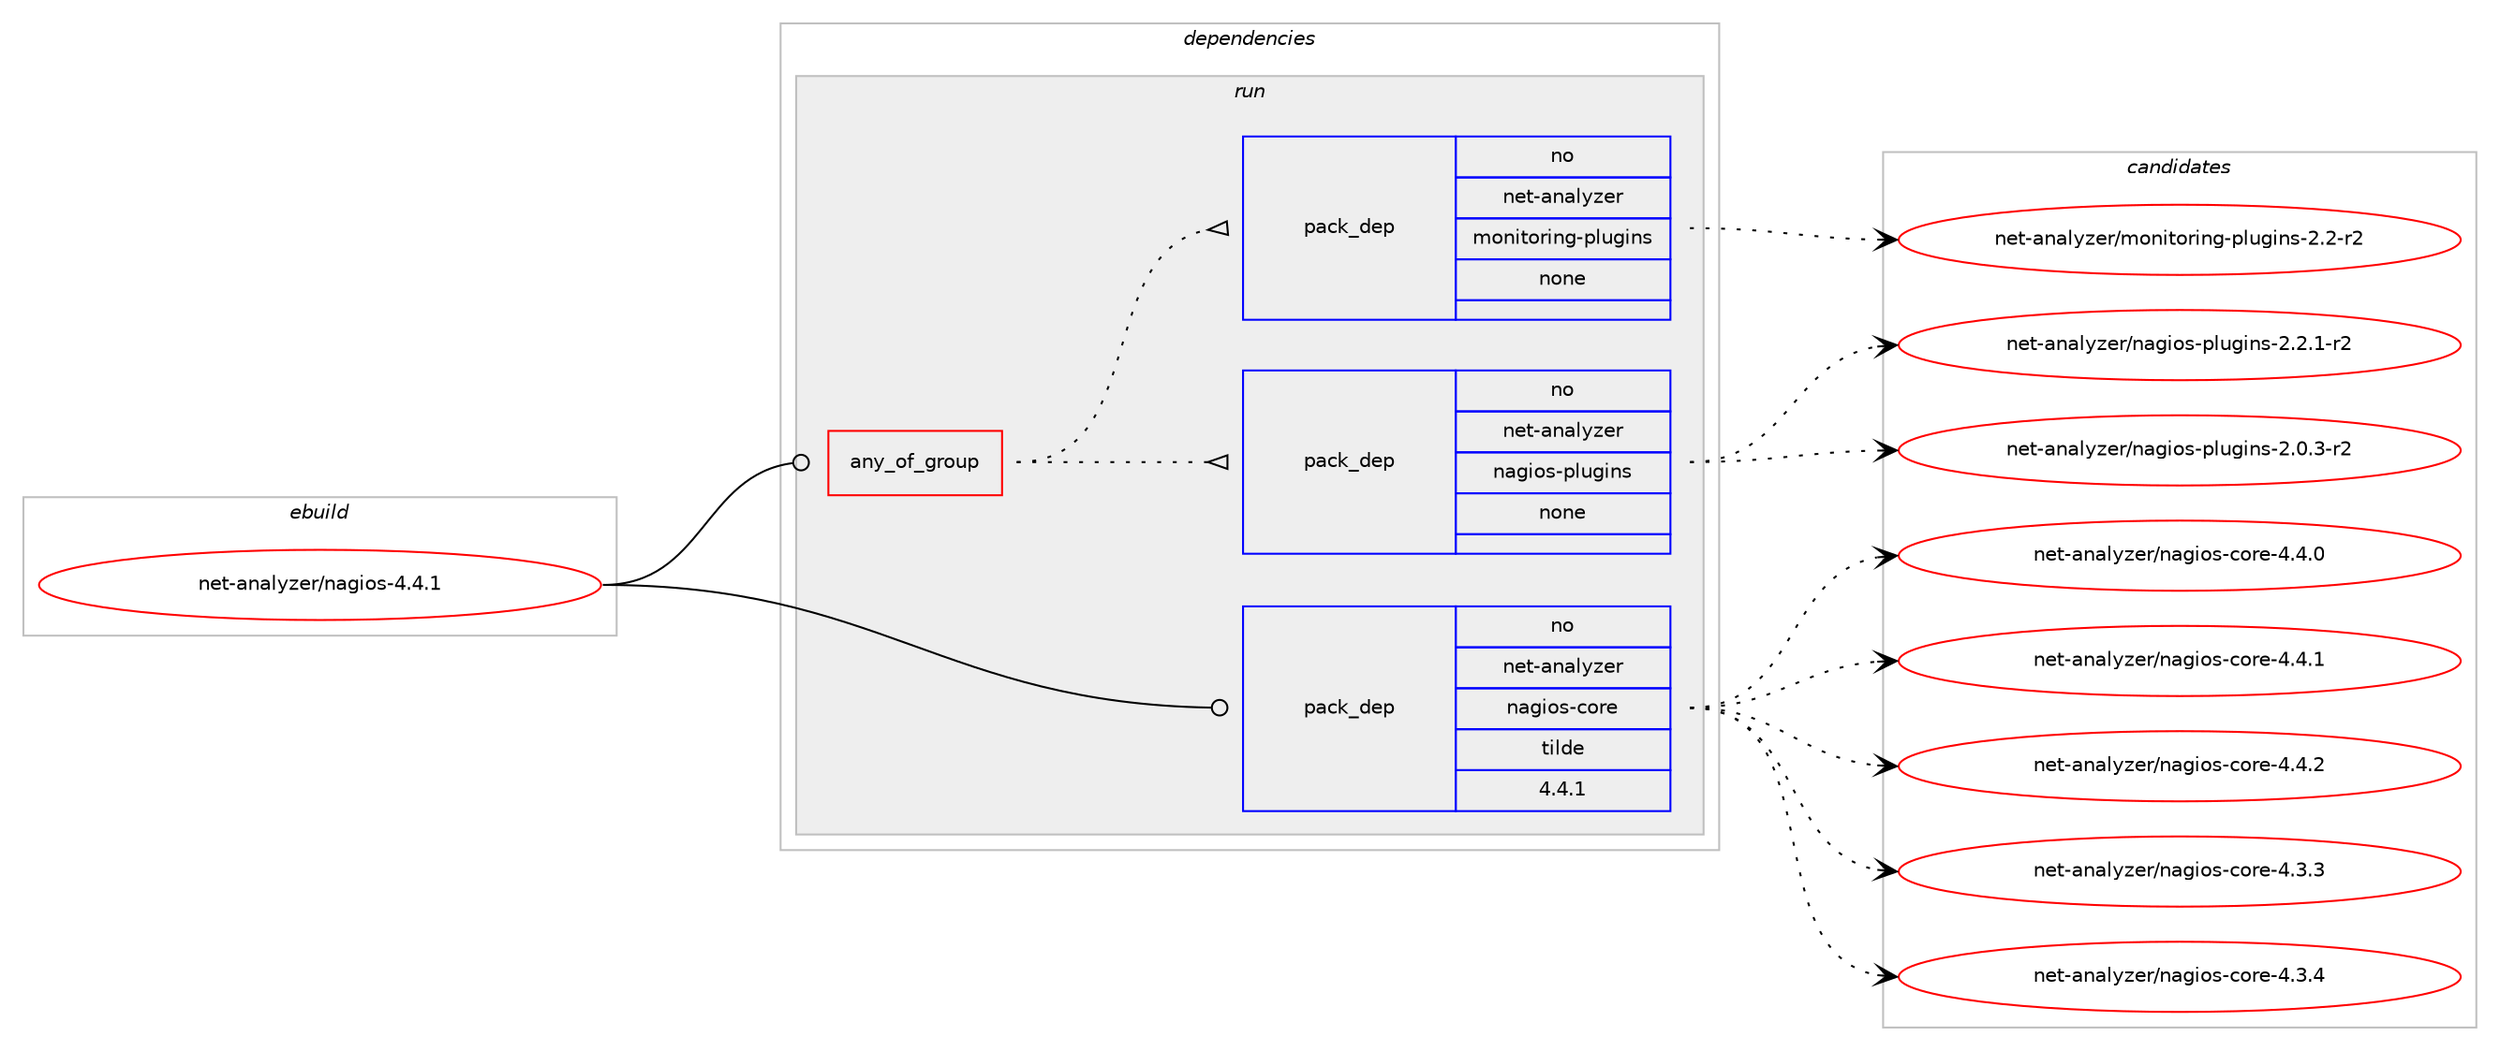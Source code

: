 digraph prolog {

# *************
# Graph options
# *************

newrank=true;
concentrate=true;
compound=true;
graph [rankdir=LR,fontname=Helvetica,fontsize=10,ranksep=1.5];#, ranksep=2.5, nodesep=0.2];
edge  [arrowhead=vee];
node  [fontname=Helvetica,fontsize=10];

# **********
# The ebuild
# **********

subgraph cluster_leftcol {
color=gray;
rank=same;
label=<<i>ebuild</i>>;
id [label="net-analyzer/nagios-4.4.1", color=red, width=4, href="../net-analyzer/nagios-4.4.1.svg"];
}

# ****************
# The dependencies
# ****************

subgraph cluster_midcol {
color=gray;
label=<<i>dependencies</i>>;
subgraph cluster_compile {
fillcolor="#eeeeee";
style=filled;
label=<<i>compile</i>>;
}
subgraph cluster_compileandrun {
fillcolor="#eeeeee";
style=filled;
label=<<i>compile and run</i>>;
}
subgraph cluster_run {
fillcolor="#eeeeee";
style=filled;
label=<<i>run</i>>;
subgraph any148 {
dependency8905 [label=<<TABLE BORDER="0" CELLBORDER="1" CELLSPACING="0" CELLPADDING="4"><TR><TD CELLPADDING="10">any_of_group</TD></TR></TABLE>>, shape=none, color=red];subgraph pack5790 {
dependency8906 [label=<<TABLE BORDER="0" CELLBORDER="1" CELLSPACING="0" CELLPADDING="4" WIDTH="220"><TR><TD ROWSPAN="6" CELLPADDING="30">pack_dep</TD></TR><TR><TD WIDTH="110">no</TD></TR><TR><TD>net-analyzer</TD></TR><TR><TD>nagios-plugins</TD></TR><TR><TD>none</TD></TR><TR><TD></TD></TR></TABLE>>, shape=none, color=blue];
}
dependency8905:e -> dependency8906:w [weight=20,style="dotted",arrowhead="oinv"];
subgraph pack5791 {
dependency8907 [label=<<TABLE BORDER="0" CELLBORDER="1" CELLSPACING="0" CELLPADDING="4" WIDTH="220"><TR><TD ROWSPAN="6" CELLPADDING="30">pack_dep</TD></TR><TR><TD WIDTH="110">no</TD></TR><TR><TD>net-analyzer</TD></TR><TR><TD>monitoring-plugins</TD></TR><TR><TD>none</TD></TR><TR><TD></TD></TR></TABLE>>, shape=none, color=blue];
}
dependency8905:e -> dependency8907:w [weight=20,style="dotted",arrowhead="oinv"];
}
id:e -> dependency8905:w [weight=20,style="solid",arrowhead="odot"];
subgraph pack5792 {
dependency8908 [label=<<TABLE BORDER="0" CELLBORDER="1" CELLSPACING="0" CELLPADDING="4" WIDTH="220"><TR><TD ROWSPAN="6" CELLPADDING="30">pack_dep</TD></TR><TR><TD WIDTH="110">no</TD></TR><TR><TD>net-analyzer</TD></TR><TR><TD>nagios-core</TD></TR><TR><TD>tilde</TD></TR><TR><TD>4.4.1</TD></TR></TABLE>>, shape=none, color=blue];
}
id:e -> dependency8908:w [weight=20,style="solid",arrowhead="odot"];
}
}

# **************
# The candidates
# **************

subgraph cluster_choices {
rank=same;
color=gray;
label=<<i>candidates</i>>;

subgraph choice5790 {
color=black;
nodesep=1;
choice1101011164597110971081211221011144711097103105111115451121081171031051101154550464846514511450 [label="net-analyzer/nagios-plugins-2.0.3-r2", color=red, width=4,href="../net-analyzer/nagios-plugins-2.0.3-r2.svg"];
choice1101011164597110971081211221011144711097103105111115451121081171031051101154550465046494511450 [label="net-analyzer/nagios-plugins-2.2.1-r2", color=red, width=4,href="../net-analyzer/nagios-plugins-2.2.1-r2.svg"];
dependency8906:e -> choice1101011164597110971081211221011144711097103105111115451121081171031051101154550464846514511450:w [style=dotted,weight="100"];
dependency8906:e -> choice1101011164597110971081211221011144711097103105111115451121081171031051101154550465046494511450:w [style=dotted,weight="100"];
}
subgraph choice5791 {
color=black;
nodesep=1;
choice1101011164597110971081211221011144710911111010511611111410511010345112108117103105110115455046504511450 [label="net-analyzer/monitoring-plugins-2.2-r2", color=red, width=4,href="../net-analyzer/monitoring-plugins-2.2-r2.svg"];
dependency8907:e -> choice1101011164597110971081211221011144710911111010511611111410511010345112108117103105110115455046504511450:w [style=dotted,weight="100"];
}
subgraph choice5792 {
color=black;
nodesep=1;
choice11010111645971109710812112210111447110971031051111154599111114101455246514651 [label="net-analyzer/nagios-core-4.3.3", color=red, width=4,href="../net-analyzer/nagios-core-4.3.3.svg"];
choice11010111645971109710812112210111447110971031051111154599111114101455246514652 [label="net-analyzer/nagios-core-4.3.4", color=red, width=4,href="../net-analyzer/nagios-core-4.3.4.svg"];
choice11010111645971109710812112210111447110971031051111154599111114101455246524648 [label="net-analyzer/nagios-core-4.4.0", color=red, width=4,href="../net-analyzer/nagios-core-4.4.0.svg"];
choice11010111645971109710812112210111447110971031051111154599111114101455246524649 [label="net-analyzer/nagios-core-4.4.1", color=red, width=4,href="../net-analyzer/nagios-core-4.4.1.svg"];
choice11010111645971109710812112210111447110971031051111154599111114101455246524650 [label="net-analyzer/nagios-core-4.4.2", color=red, width=4,href="../net-analyzer/nagios-core-4.4.2.svg"];
dependency8908:e -> choice11010111645971109710812112210111447110971031051111154599111114101455246514651:w [style=dotted,weight="100"];
dependency8908:e -> choice11010111645971109710812112210111447110971031051111154599111114101455246514652:w [style=dotted,weight="100"];
dependency8908:e -> choice11010111645971109710812112210111447110971031051111154599111114101455246524648:w [style=dotted,weight="100"];
dependency8908:e -> choice11010111645971109710812112210111447110971031051111154599111114101455246524649:w [style=dotted,weight="100"];
dependency8908:e -> choice11010111645971109710812112210111447110971031051111154599111114101455246524650:w [style=dotted,weight="100"];
}
}

}
